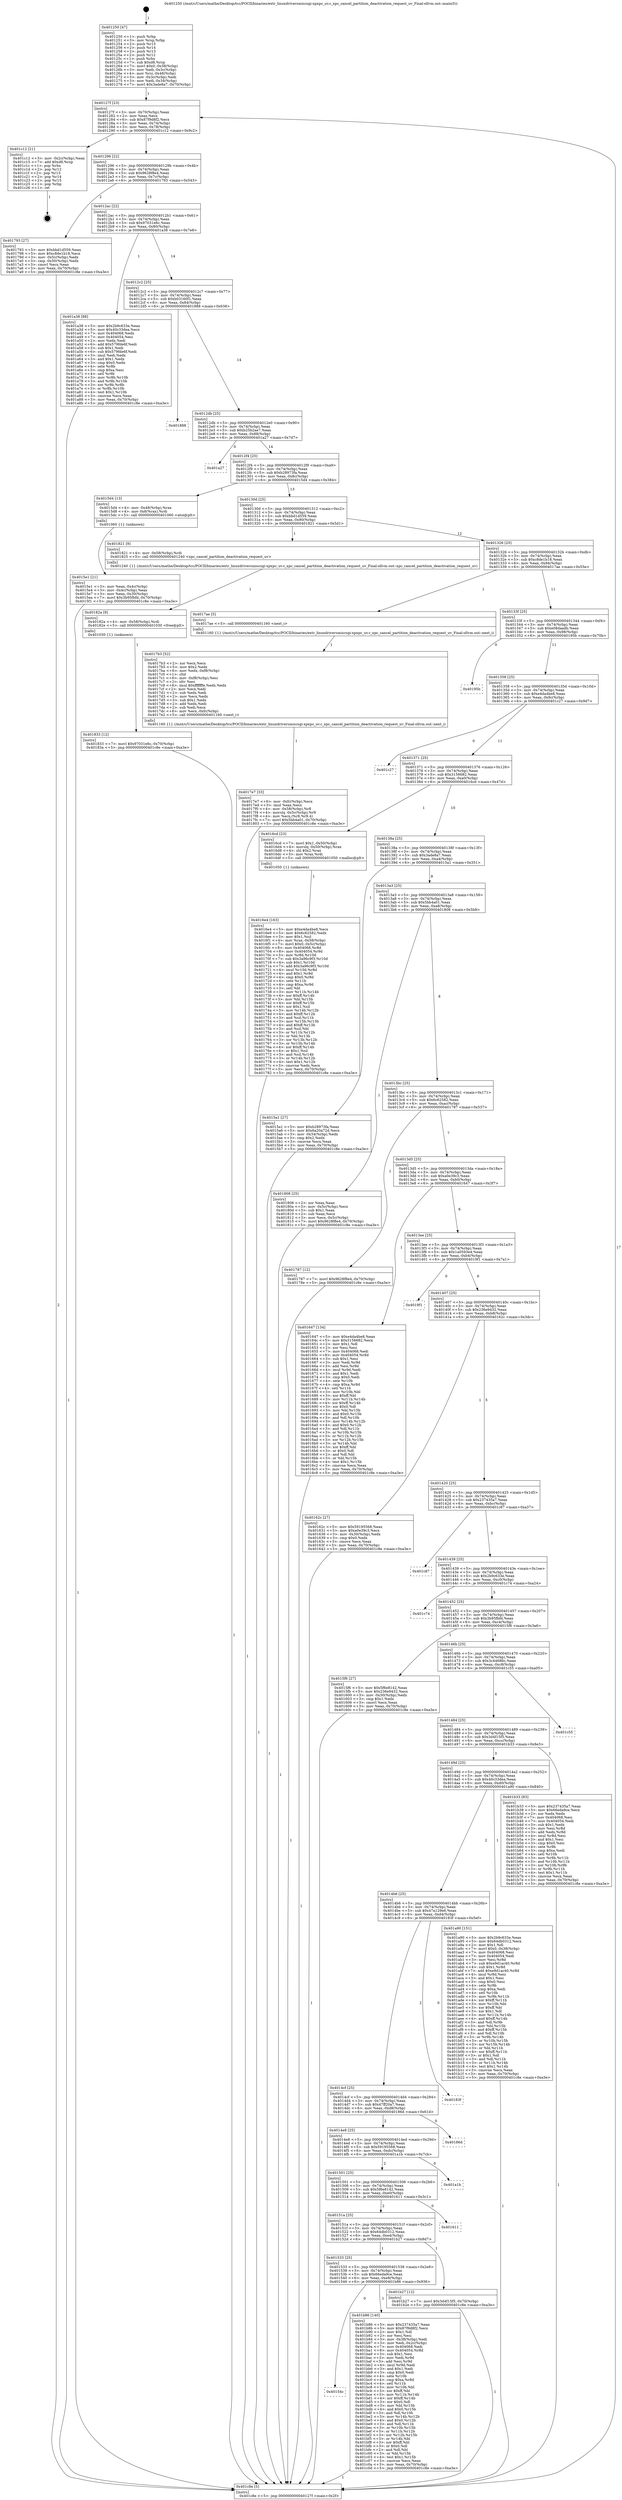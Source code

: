 digraph "0x401250" {
  label = "0x401250 (/mnt/c/Users/mathe/Desktop/tcc/POCII/binaries/extr_linuxdriversmiscsgi-xpxpc_uv.c_xpc_cancel_partition_deactivation_request_uv_Final-ollvm.out::main(0))"
  labelloc = "t"
  node[shape=record]

  Entry [label="",width=0.3,height=0.3,shape=circle,fillcolor=black,style=filled]
  "0x40127f" [label="{
     0x40127f [23]\l
     | [instrs]\l
     &nbsp;&nbsp;0x40127f \<+3\>: mov -0x70(%rbp),%eax\l
     &nbsp;&nbsp;0x401282 \<+2\>: mov %eax,%ecx\l
     &nbsp;&nbsp;0x401284 \<+6\>: sub $0x87f9d8f2,%ecx\l
     &nbsp;&nbsp;0x40128a \<+3\>: mov %eax,-0x74(%rbp)\l
     &nbsp;&nbsp;0x40128d \<+3\>: mov %ecx,-0x78(%rbp)\l
     &nbsp;&nbsp;0x401290 \<+6\>: je 0000000000401c12 \<main+0x9c2\>\l
  }"]
  "0x401c12" [label="{
     0x401c12 [21]\l
     | [instrs]\l
     &nbsp;&nbsp;0x401c12 \<+3\>: mov -0x2c(%rbp),%eax\l
     &nbsp;&nbsp;0x401c15 \<+7\>: add $0xd8,%rsp\l
     &nbsp;&nbsp;0x401c1c \<+1\>: pop %rbx\l
     &nbsp;&nbsp;0x401c1d \<+2\>: pop %r12\l
     &nbsp;&nbsp;0x401c1f \<+2\>: pop %r13\l
     &nbsp;&nbsp;0x401c21 \<+2\>: pop %r14\l
     &nbsp;&nbsp;0x401c23 \<+2\>: pop %r15\l
     &nbsp;&nbsp;0x401c25 \<+1\>: pop %rbp\l
     &nbsp;&nbsp;0x401c26 \<+1\>: ret\l
  }"]
  "0x401296" [label="{
     0x401296 [22]\l
     | [instrs]\l
     &nbsp;&nbsp;0x401296 \<+5\>: jmp 000000000040129b \<main+0x4b\>\l
     &nbsp;&nbsp;0x40129b \<+3\>: mov -0x74(%rbp),%eax\l
     &nbsp;&nbsp;0x40129e \<+5\>: sub $0x9628f8e4,%eax\l
     &nbsp;&nbsp;0x4012a3 \<+3\>: mov %eax,-0x7c(%rbp)\l
     &nbsp;&nbsp;0x4012a6 \<+6\>: je 0000000000401793 \<main+0x543\>\l
  }"]
  Exit [label="",width=0.3,height=0.3,shape=circle,fillcolor=black,style=filled,peripheries=2]
  "0x401793" [label="{
     0x401793 [27]\l
     | [instrs]\l
     &nbsp;&nbsp;0x401793 \<+5\>: mov $0xbbd1d559,%eax\l
     &nbsp;&nbsp;0x401798 \<+5\>: mov $0xc8de1b18,%ecx\l
     &nbsp;&nbsp;0x40179d \<+3\>: mov -0x5c(%rbp),%edx\l
     &nbsp;&nbsp;0x4017a0 \<+3\>: cmp -0x50(%rbp),%edx\l
     &nbsp;&nbsp;0x4017a3 \<+3\>: cmovl %ecx,%eax\l
     &nbsp;&nbsp;0x4017a6 \<+3\>: mov %eax,-0x70(%rbp)\l
     &nbsp;&nbsp;0x4017a9 \<+5\>: jmp 0000000000401c8e \<main+0xa3e\>\l
  }"]
  "0x4012ac" [label="{
     0x4012ac [22]\l
     | [instrs]\l
     &nbsp;&nbsp;0x4012ac \<+5\>: jmp 00000000004012b1 \<main+0x61\>\l
     &nbsp;&nbsp;0x4012b1 \<+3\>: mov -0x74(%rbp),%eax\l
     &nbsp;&nbsp;0x4012b4 \<+5\>: sub $0x97031e6c,%eax\l
     &nbsp;&nbsp;0x4012b9 \<+3\>: mov %eax,-0x80(%rbp)\l
     &nbsp;&nbsp;0x4012bc \<+6\>: je 0000000000401a38 \<main+0x7e8\>\l
  }"]
  "0x40154c" [label="{
     0x40154c\l
  }", style=dashed]
  "0x401a38" [label="{
     0x401a38 [88]\l
     | [instrs]\l
     &nbsp;&nbsp;0x401a38 \<+5\>: mov $0x2b9c633e,%eax\l
     &nbsp;&nbsp;0x401a3d \<+5\>: mov $0x40c33dea,%ecx\l
     &nbsp;&nbsp;0x401a42 \<+7\>: mov 0x404068,%edx\l
     &nbsp;&nbsp;0x401a49 \<+7\>: mov 0x404054,%esi\l
     &nbsp;&nbsp;0x401a50 \<+2\>: mov %edx,%edi\l
     &nbsp;&nbsp;0x401a52 \<+6\>: add $0x579fde6f,%edi\l
     &nbsp;&nbsp;0x401a58 \<+3\>: sub $0x1,%edi\l
     &nbsp;&nbsp;0x401a5b \<+6\>: sub $0x579fde6f,%edi\l
     &nbsp;&nbsp;0x401a61 \<+3\>: imul %edi,%edx\l
     &nbsp;&nbsp;0x401a64 \<+3\>: and $0x1,%edx\l
     &nbsp;&nbsp;0x401a67 \<+3\>: cmp $0x0,%edx\l
     &nbsp;&nbsp;0x401a6a \<+4\>: sete %r8b\l
     &nbsp;&nbsp;0x401a6e \<+3\>: cmp $0xa,%esi\l
     &nbsp;&nbsp;0x401a71 \<+4\>: setl %r9b\l
     &nbsp;&nbsp;0x401a75 \<+3\>: mov %r8b,%r10b\l
     &nbsp;&nbsp;0x401a78 \<+3\>: and %r9b,%r10b\l
     &nbsp;&nbsp;0x401a7b \<+3\>: xor %r9b,%r8b\l
     &nbsp;&nbsp;0x401a7e \<+3\>: or %r8b,%r10b\l
     &nbsp;&nbsp;0x401a81 \<+4\>: test $0x1,%r10b\l
     &nbsp;&nbsp;0x401a85 \<+3\>: cmovne %ecx,%eax\l
     &nbsp;&nbsp;0x401a88 \<+3\>: mov %eax,-0x70(%rbp)\l
     &nbsp;&nbsp;0x401a8b \<+5\>: jmp 0000000000401c8e \<main+0xa3e\>\l
  }"]
  "0x4012c2" [label="{
     0x4012c2 [25]\l
     | [instrs]\l
     &nbsp;&nbsp;0x4012c2 \<+5\>: jmp 00000000004012c7 \<main+0x77\>\l
     &nbsp;&nbsp;0x4012c7 \<+3\>: mov -0x74(%rbp),%eax\l
     &nbsp;&nbsp;0x4012ca \<+5\>: sub $0xb03160f1,%eax\l
     &nbsp;&nbsp;0x4012cf \<+6\>: mov %eax,-0x84(%rbp)\l
     &nbsp;&nbsp;0x4012d5 \<+6\>: je 0000000000401888 \<main+0x638\>\l
  }"]
  "0x401b86" [label="{
     0x401b86 [140]\l
     | [instrs]\l
     &nbsp;&nbsp;0x401b86 \<+5\>: mov $0x237435a7,%eax\l
     &nbsp;&nbsp;0x401b8b \<+5\>: mov $0x87f9d8f2,%ecx\l
     &nbsp;&nbsp;0x401b90 \<+2\>: mov $0x1,%dl\l
     &nbsp;&nbsp;0x401b92 \<+2\>: xor %esi,%esi\l
     &nbsp;&nbsp;0x401b94 \<+3\>: mov -0x38(%rbp),%edi\l
     &nbsp;&nbsp;0x401b97 \<+3\>: mov %edi,-0x2c(%rbp)\l
     &nbsp;&nbsp;0x401b9a \<+7\>: mov 0x404068,%edi\l
     &nbsp;&nbsp;0x401ba1 \<+8\>: mov 0x404054,%r8d\l
     &nbsp;&nbsp;0x401ba9 \<+3\>: sub $0x1,%esi\l
     &nbsp;&nbsp;0x401bac \<+3\>: mov %edi,%r9d\l
     &nbsp;&nbsp;0x401baf \<+3\>: add %esi,%r9d\l
     &nbsp;&nbsp;0x401bb2 \<+4\>: imul %r9d,%edi\l
     &nbsp;&nbsp;0x401bb6 \<+3\>: and $0x1,%edi\l
     &nbsp;&nbsp;0x401bb9 \<+3\>: cmp $0x0,%edi\l
     &nbsp;&nbsp;0x401bbc \<+4\>: sete %r10b\l
     &nbsp;&nbsp;0x401bc0 \<+4\>: cmp $0xa,%r8d\l
     &nbsp;&nbsp;0x401bc4 \<+4\>: setl %r11b\l
     &nbsp;&nbsp;0x401bc8 \<+3\>: mov %r10b,%bl\l
     &nbsp;&nbsp;0x401bcb \<+3\>: xor $0xff,%bl\l
     &nbsp;&nbsp;0x401bce \<+3\>: mov %r11b,%r14b\l
     &nbsp;&nbsp;0x401bd1 \<+4\>: xor $0xff,%r14b\l
     &nbsp;&nbsp;0x401bd5 \<+3\>: xor $0x0,%dl\l
     &nbsp;&nbsp;0x401bd8 \<+3\>: mov %bl,%r15b\l
     &nbsp;&nbsp;0x401bdb \<+4\>: and $0x0,%r15b\l
     &nbsp;&nbsp;0x401bdf \<+3\>: and %dl,%r10b\l
     &nbsp;&nbsp;0x401be2 \<+3\>: mov %r14b,%r12b\l
     &nbsp;&nbsp;0x401be5 \<+4\>: and $0x0,%r12b\l
     &nbsp;&nbsp;0x401be9 \<+3\>: and %dl,%r11b\l
     &nbsp;&nbsp;0x401bec \<+3\>: or %r10b,%r15b\l
     &nbsp;&nbsp;0x401bef \<+3\>: or %r11b,%r12b\l
     &nbsp;&nbsp;0x401bf2 \<+3\>: xor %r12b,%r15b\l
     &nbsp;&nbsp;0x401bf5 \<+3\>: or %r14b,%bl\l
     &nbsp;&nbsp;0x401bf8 \<+3\>: xor $0xff,%bl\l
     &nbsp;&nbsp;0x401bfb \<+3\>: or $0x0,%dl\l
     &nbsp;&nbsp;0x401bfe \<+2\>: and %dl,%bl\l
     &nbsp;&nbsp;0x401c00 \<+3\>: or %bl,%r15b\l
     &nbsp;&nbsp;0x401c03 \<+4\>: test $0x1,%r15b\l
     &nbsp;&nbsp;0x401c07 \<+3\>: cmovne %ecx,%eax\l
     &nbsp;&nbsp;0x401c0a \<+3\>: mov %eax,-0x70(%rbp)\l
     &nbsp;&nbsp;0x401c0d \<+5\>: jmp 0000000000401c8e \<main+0xa3e\>\l
  }"]
  "0x401888" [label="{
     0x401888\l
  }", style=dashed]
  "0x4012db" [label="{
     0x4012db [25]\l
     | [instrs]\l
     &nbsp;&nbsp;0x4012db \<+5\>: jmp 00000000004012e0 \<main+0x90\>\l
     &nbsp;&nbsp;0x4012e0 \<+3\>: mov -0x74(%rbp),%eax\l
     &nbsp;&nbsp;0x4012e3 \<+5\>: sub $0xb25b2ae7,%eax\l
     &nbsp;&nbsp;0x4012e8 \<+6\>: mov %eax,-0x88(%rbp)\l
     &nbsp;&nbsp;0x4012ee \<+6\>: je 0000000000401a27 \<main+0x7d7\>\l
  }"]
  "0x401533" [label="{
     0x401533 [25]\l
     | [instrs]\l
     &nbsp;&nbsp;0x401533 \<+5\>: jmp 0000000000401538 \<main+0x2e8\>\l
     &nbsp;&nbsp;0x401538 \<+3\>: mov -0x74(%rbp),%eax\l
     &nbsp;&nbsp;0x40153b \<+5\>: sub $0x66eda9ce,%eax\l
     &nbsp;&nbsp;0x401540 \<+6\>: mov %eax,-0xe8(%rbp)\l
     &nbsp;&nbsp;0x401546 \<+6\>: je 0000000000401b86 \<main+0x936\>\l
  }"]
  "0x401a27" [label="{
     0x401a27\l
  }", style=dashed]
  "0x4012f4" [label="{
     0x4012f4 [25]\l
     | [instrs]\l
     &nbsp;&nbsp;0x4012f4 \<+5\>: jmp 00000000004012f9 \<main+0xa9\>\l
     &nbsp;&nbsp;0x4012f9 \<+3\>: mov -0x74(%rbp),%eax\l
     &nbsp;&nbsp;0x4012fc \<+5\>: sub $0xb28973fa,%eax\l
     &nbsp;&nbsp;0x401301 \<+6\>: mov %eax,-0x8c(%rbp)\l
     &nbsp;&nbsp;0x401307 \<+6\>: je 00000000004015d4 \<main+0x384\>\l
  }"]
  "0x401b27" [label="{
     0x401b27 [12]\l
     | [instrs]\l
     &nbsp;&nbsp;0x401b27 \<+7\>: movl $0x3d4f15f5,-0x70(%rbp)\l
     &nbsp;&nbsp;0x401b2e \<+5\>: jmp 0000000000401c8e \<main+0xa3e\>\l
  }"]
  "0x4015d4" [label="{
     0x4015d4 [13]\l
     | [instrs]\l
     &nbsp;&nbsp;0x4015d4 \<+4\>: mov -0x48(%rbp),%rax\l
     &nbsp;&nbsp;0x4015d8 \<+4\>: mov 0x8(%rax),%rdi\l
     &nbsp;&nbsp;0x4015dc \<+5\>: call 0000000000401060 \<atoi@plt\>\l
     | [calls]\l
     &nbsp;&nbsp;0x401060 \{1\} (unknown)\l
  }"]
  "0x40130d" [label="{
     0x40130d [25]\l
     | [instrs]\l
     &nbsp;&nbsp;0x40130d \<+5\>: jmp 0000000000401312 \<main+0xc2\>\l
     &nbsp;&nbsp;0x401312 \<+3\>: mov -0x74(%rbp),%eax\l
     &nbsp;&nbsp;0x401315 \<+5\>: sub $0xbbd1d559,%eax\l
     &nbsp;&nbsp;0x40131a \<+6\>: mov %eax,-0x90(%rbp)\l
     &nbsp;&nbsp;0x401320 \<+6\>: je 0000000000401821 \<main+0x5d1\>\l
  }"]
  "0x40151a" [label="{
     0x40151a [25]\l
     | [instrs]\l
     &nbsp;&nbsp;0x40151a \<+5\>: jmp 000000000040151f \<main+0x2cf\>\l
     &nbsp;&nbsp;0x40151f \<+3\>: mov -0x74(%rbp),%eax\l
     &nbsp;&nbsp;0x401522 \<+5\>: sub $0x64db0312,%eax\l
     &nbsp;&nbsp;0x401527 \<+6\>: mov %eax,-0xe4(%rbp)\l
     &nbsp;&nbsp;0x40152d \<+6\>: je 0000000000401b27 \<main+0x8d7\>\l
  }"]
  "0x401821" [label="{
     0x401821 [9]\l
     | [instrs]\l
     &nbsp;&nbsp;0x401821 \<+4\>: mov -0x58(%rbp),%rdi\l
     &nbsp;&nbsp;0x401825 \<+5\>: call 0000000000401240 \<xpc_cancel_partition_deactivation_request_uv\>\l
     | [calls]\l
     &nbsp;&nbsp;0x401240 \{1\} (/mnt/c/Users/mathe/Desktop/tcc/POCII/binaries/extr_linuxdriversmiscsgi-xpxpc_uv.c_xpc_cancel_partition_deactivation_request_uv_Final-ollvm.out::xpc_cancel_partition_deactivation_request_uv)\l
  }"]
  "0x401326" [label="{
     0x401326 [25]\l
     | [instrs]\l
     &nbsp;&nbsp;0x401326 \<+5\>: jmp 000000000040132b \<main+0xdb\>\l
     &nbsp;&nbsp;0x40132b \<+3\>: mov -0x74(%rbp),%eax\l
     &nbsp;&nbsp;0x40132e \<+5\>: sub $0xc8de1b18,%eax\l
     &nbsp;&nbsp;0x401333 \<+6\>: mov %eax,-0x94(%rbp)\l
     &nbsp;&nbsp;0x401339 \<+6\>: je 00000000004017ae \<main+0x55e\>\l
  }"]
  "0x401611" [label="{
     0x401611\l
  }", style=dashed]
  "0x4017ae" [label="{
     0x4017ae [5]\l
     | [instrs]\l
     &nbsp;&nbsp;0x4017ae \<+5\>: call 0000000000401160 \<next_i\>\l
     | [calls]\l
     &nbsp;&nbsp;0x401160 \{1\} (/mnt/c/Users/mathe/Desktop/tcc/POCII/binaries/extr_linuxdriversmiscsgi-xpxpc_uv.c_xpc_cancel_partition_deactivation_request_uv_Final-ollvm.out::next_i)\l
  }"]
  "0x40133f" [label="{
     0x40133f [25]\l
     | [instrs]\l
     &nbsp;&nbsp;0x40133f \<+5\>: jmp 0000000000401344 \<main+0xf4\>\l
     &nbsp;&nbsp;0x401344 \<+3\>: mov -0x74(%rbp),%eax\l
     &nbsp;&nbsp;0x401347 \<+5\>: sub $0xe08daadb,%eax\l
     &nbsp;&nbsp;0x40134c \<+6\>: mov %eax,-0x98(%rbp)\l
     &nbsp;&nbsp;0x401352 \<+6\>: je 000000000040195b \<main+0x70b\>\l
  }"]
  "0x401501" [label="{
     0x401501 [25]\l
     | [instrs]\l
     &nbsp;&nbsp;0x401501 \<+5\>: jmp 0000000000401506 \<main+0x2b6\>\l
     &nbsp;&nbsp;0x401506 \<+3\>: mov -0x74(%rbp),%eax\l
     &nbsp;&nbsp;0x401509 \<+5\>: sub $0x5f6e8142,%eax\l
     &nbsp;&nbsp;0x40150e \<+6\>: mov %eax,-0xe0(%rbp)\l
     &nbsp;&nbsp;0x401514 \<+6\>: je 0000000000401611 \<main+0x3c1\>\l
  }"]
  "0x40195b" [label="{
     0x40195b\l
  }", style=dashed]
  "0x401358" [label="{
     0x401358 [25]\l
     | [instrs]\l
     &nbsp;&nbsp;0x401358 \<+5\>: jmp 000000000040135d \<main+0x10d\>\l
     &nbsp;&nbsp;0x40135d \<+3\>: mov -0x74(%rbp),%eax\l
     &nbsp;&nbsp;0x401360 \<+5\>: sub $0xe4da4be8,%eax\l
     &nbsp;&nbsp;0x401365 \<+6\>: mov %eax,-0x9c(%rbp)\l
     &nbsp;&nbsp;0x40136b \<+6\>: je 0000000000401c27 \<main+0x9d7\>\l
  }"]
  "0x401a1b" [label="{
     0x401a1b\l
  }", style=dashed]
  "0x401c27" [label="{
     0x401c27\l
  }", style=dashed]
  "0x401371" [label="{
     0x401371 [25]\l
     | [instrs]\l
     &nbsp;&nbsp;0x401371 \<+5\>: jmp 0000000000401376 \<main+0x126\>\l
     &nbsp;&nbsp;0x401376 \<+3\>: mov -0x74(%rbp),%eax\l
     &nbsp;&nbsp;0x401379 \<+5\>: sub $0x3156682,%eax\l
     &nbsp;&nbsp;0x40137e \<+6\>: mov %eax,-0xa0(%rbp)\l
     &nbsp;&nbsp;0x401384 \<+6\>: je 00000000004016cd \<main+0x47d\>\l
  }"]
  "0x4014e8" [label="{
     0x4014e8 [25]\l
     | [instrs]\l
     &nbsp;&nbsp;0x4014e8 \<+5\>: jmp 00000000004014ed \<main+0x29d\>\l
     &nbsp;&nbsp;0x4014ed \<+3\>: mov -0x74(%rbp),%eax\l
     &nbsp;&nbsp;0x4014f0 \<+5\>: sub $0x59195568,%eax\l
     &nbsp;&nbsp;0x4014f5 \<+6\>: mov %eax,-0xdc(%rbp)\l
     &nbsp;&nbsp;0x4014fb \<+6\>: je 0000000000401a1b \<main+0x7cb\>\l
  }"]
  "0x4016cd" [label="{
     0x4016cd [23]\l
     | [instrs]\l
     &nbsp;&nbsp;0x4016cd \<+7\>: movl $0x1,-0x50(%rbp)\l
     &nbsp;&nbsp;0x4016d4 \<+4\>: movslq -0x50(%rbp),%rax\l
     &nbsp;&nbsp;0x4016d8 \<+4\>: shl $0x2,%rax\l
     &nbsp;&nbsp;0x4016dc \<+3\>: mov %rax,%rdi\l
     &nbsp;&nbsp;0x4016df \<+5\>: call 0000000000401050 \<malloc@plt\>\l
     | [calls]\l
     &nbsp;&nbsp;0x401050 \{1\} (unknown)\l
  }"]
  "0x40138a" [label="{
     0x40138a [25]\l
     | [instrs]\l
     &nbsp;&nbsp;0x40138a \<+5\>: jmp 000000000040138f \<main+0x13f\>\l
     &nbsp;&nbsp;0x40138f \<+3\>: mov -0x74(%rbp),%eax\l
     &nbsp;&nbsp;0x401392 \<+5\>: sub $0x3ade8a7,%eax\l
     &nbsp;&nbsp;0x401397 \<+6\>: mov %eax,-0xa4(%rbp)\l
     &nbsp;&nbsp;0x40139d \<+6\>: je 00000000004015a1 \<main+0x351\>\l
  }"]
  "0x40186d" [label="{
     0x40186d\l
  }", style=dashed]
  "0x4015a1" [label="{
     0x4015a1 [27]\l
     | [instrs]\l
     &nbsp;&nbsp;0x4015a1 \<+5\>: mov $0xb28973fa,%eax\l
     &nbsp;&nbsp;0x4015a6 \<+5\>: mov $0x6a20a72d,%ecx\l
     &nbsp;&nbsp;0x4015ab \<+3\>: mov -0x34(%rbp),%edx\l
     &nbsp;&nbsp;0x4015ae \<+3\>: cmp $0x2,%edx\l
     &nbsp;&nbsp;0x4015b1 \<+3\>: cmovne %ecx,%eax\l
     &nbsp;&nbsp;0x4015b4 \<+3\>: mov %eax,-0x70(%rbp)\l
     &nbsp;&nbsp;0x4015b7 \<+5\>: jmp 0000000000401c8e \<main+0xa3e\>\l
  }"]
  "0x4013a3" [label="{
     0x4013a3 [25]\l
     | [instrs]\l
     &nbsp;&nbsp;0x4013a3 \<+5\>: jmp 00000000004013a8 \<main+0x158\>\l
     &nbsp;&nbsp;0x4013a8 \<+3\>: mov -0x74(%rbp),%eax\l
     &nbsp;&nbsp;0x4013ab \<+5\>: sub $0x5bb4a01,%eax\l
     &nbsp;&nbsp;0x4013b0 \<+6\>: mov %eax,-0xa8(%rbp)\l
     &nbsp;&nbsp;0x4013b6 \<+6\>: je 0000000000401808 \<main+0x5b8\>\l
  }"]
  "0x401c8e" [label="{
     0x401c8e [5]\l
     | [instrs]\l
     &nbsp;&nbsp;0x401c8e \<+5\>: jmp 000000000040127f \<main+0x2f\>\l
  }"]
  "0x401250" [label="{
     0x401250 [47]\l
     | [instrs]\l
     &nbsp;&nbsp;0x401250 \<+1\>: push %rbp\l
     &nbsp;&nbsp;0x401251 \<+3\>: mov %rsp,%rbp\l
     &nbsp;&nbsp;0x401254 \<+2\>: push %r15\l
     &nbsp;&nbsp;0x401256 \<+2\>: push %r14\l
     &nbsp;&nbsp;0x401258 \<+2\>: push %r13\l
     &nbsp;&nbsp;0x40125a \<+2\>: push %r12\l
     &nbsp;&nbsp;0x40125c \<+1\>: push %rbx\l
     &nbsp;&nbsp;0x40125d \<+7\>: sub $0xd8,%rsp\l
     &nbsp;&nbsp;0x401264 \<+7\>: movl $0x0,-0x38(%rbp)\l
     &nbsp;&nbsp;0x40126b \<+3\>: mov %edi,-0x3c(%rbp)\l
     &nbsp;&nbsp;0x40126e \<+4\>: mov %rsi,-0x48(%rbp)\l
     &nbsp;&nbsp;0x401272 \<+3\>: mov -0x3c(%rbp),%edi\l
     &nbsp;&nbsp;0x401275 \<+3\>: mov %edi,-0x34(%rbp)\l
     &nbsp;&nbsp;0x401278 \<+7\>: movl $0x3ade8a7,-0x70(%rbp)\l
  }"]
  "0x4015e1" [label="{
     0x4015e1 [21]\l
     | [instrs]\l
     &nbsp;&nbsp;0x4015e1 \<+3\>: mov %eax,-0x4c(%rbp)\l
     &nbsp;&nbsp;0x4015e4 \<+3\>: mov -0x4c(%rbp),%eax\l
     &nbsp;&nbsp;0x4015e7 \<+3\>: mov %eax,-0x30(%rbp)\l
     &nbsp;&nbsp;0x4015ea \<+7\>: movl $0x3b95fbfd,-0x70(%rbp)\l
     &nbsp;&nbsp;0x4015f1 \<+5\>: jmp 0000000000401c8e \<main+0xa3e\>\l
  }"]
  "0x4014cf" [label="{
     0x4014cf [25]\l
     | [instrs]\l
     &nbsp;&nbsp;0x4014cf \<+5\>: jmp 00000000004014d4 \<main+0x284\>\l
     &nbsp;&nbsp;0x4014d4 \<+3\>: mov -0x74(%rbp),%eax\l
     &nbsp;&nbsp;0x4014d7 \<+5\>: sub $0x47ff20a7,%eax\l
     &nbsp;&nbsp;0x4014dc \<+6\>: mov %eax,-0xd8(%rbp)\l
     &nbsp;&nbsp;0x4014e2 \<+6\>: je 000000000040186d \<main+0x61d\>\l
  }"]
  "0x401808" [label="{
     0x401808 [25]\l
     | [instrs]\l
     &nbsp;&nbsp;0x401808 \<+2\>: xor %eax,%eax\l
     &nbsp;&nbsp;0x40180a \<+3\>: mov -0x5c(%rbp),%ecx\l
     &nbsp;&nbsp;0x40180d \<+3\>: sub $0x1,%eax\l
     &nbsp;&nbsp;0x401810 \<+2\>: sub %eax,%ecx\l
     &nbsp;&nbsp;0x401812 \<+3\>: mov %ecx,-0x5c(%rbp)\l
     &nbsp;&nbsp;0x401815 \<+7\>: movl $0x9628f8e4,-0x70(%rbp)\l
     &nbsp;&nbsp;0x40181c \<+5\>: jmp 0000000000401c8e \<main+0xa3e\>\l
  }"]
  "0x4013bc" [label="{
     0x4013bc [25]\l
     | [instrs]\l
     &nbsp;&nbsp;0x4013bc \<+5\>: jmp 00000000004013c1 \<main+0x171\>\l
     &nbsp;&nbsp;0x4013c1 \<+3\>: mov -0x74(%rbp),%eax\l
     &nbsp;&nbsp;0x4013c4 \<+5\>: sub $0x6c62582,%eax\l
     &nbsp;&nbsp;0x4013c9 \<+6\>: mov %eax,-0xac(%rbp)\l
     &nbsp;&nbsp;0x4013cf \<+6\>: je 0000000000401787 \<main+0x537\>\l
  }"]
  "0x40183f" [label="{
     0x40183f\l
  }", style=dashed]
  "0x401787" [label="{
     0x401787 [12]\l
     | [instrs]\l
     &nbsp;&nbsp;0x401787 \<+7\>: movl $0x9628f8e4,-0x70(%rbp)\l
     &nbsp;&nbsp;0x40178e \<+5\>: jmp 0000000000401c8e \<main+0xa3e\>\l
  }"]
  "0x4013d5" [label="{
     0x4013d5 [25]\l
     | [instrs]\l
     &nbsp;&nbsp;0x4013d5 \<+5\>: jmp 00000000004013da \<main+0x18a\>\l
     &nbsp;&nbsp;0x4013da \<+3\>: mov -0x74(%rbp),%eax\l
     &nbsp;&nbsp;0x4013dd \<+5\>: sub $0xa0e39c3,%eax\l
     &nbsp;&nbsp;0x4013e2 \<+6\>: mov %eax,-0xb0(%rbp)\l
     &nbsp;&nbsp;0x4013e8 \<+6\>: je 0000000000401647 \<main+0x3f7\>\l
  }"]
  "0x4014b6" [label="{
     0x4014b6 [25]\l
     | [instrs]\l
     &nbsp;&nbsp;0x4014b6 \<+5\>: jmp 00000000004014bb \<main+0x26b\>\l
     &nbsp;&nbsp;0x4014bb \<+3\>: mov -0x74(%rbp),%eax\l
     &nbsp;&nbsp;0x4014be \<+5\>: sub $0x47a129e6,%eax\l
     &nbsp;&nbsp;0x4014c3 \<+6\>: mov %eax,-0xd4(%rbp)\l
     &nbsp;&nbsp;0x4014c9 \<+6\>: je 000000000040183f \<main+0x5ef\>\l
  }"]
  "0x401647" [label="{
     0x401647 [134]\l
     | [instrs]\l
     &nbsp;&nbsp;0x401647 \<+5\>: mov $0xe4da4be8,%eax\l
     &nbsp;&nbsp;0x40164c \<+5\>: mov $0x3156682,%ecx\l
     &nbsp;&nbsp;0x401651 \<+2\>: mov $0x1,%dl\l
     &nbsp;&nbsp;0x401653 \<+2\>: xor %esi,%esi\l
     &nbsp;&nbsp;0x401655 \<+7\>: mov 0x404068,%edi\l
     &nbsp;&nbsp;0x40165c \<+8\>: mov 0x404054,%r8d\l
     &nbsp;&nbsp;0x401664 \<+3\>: sub $0x1,%esi\l
     &nbsp;&nbsp;0x401667 \<+3\>: mov %edi,%r9d\l
     &nbsp;&nbsp;0x40166a \<+3\>: add %esi,%r9d\l
     &nbsp;&nbsp;0x40166d \<+4\>: imul %r9d,%edi\l
     &nbsp;&nbsp;0x401671 \<+3\>: and $0x1,%edi\l
     &nbsp;&nbsp;0x401674 \<+3\>: cmp $0x0,%edi\l
     &nbsp;&nbsp;0x401677 \<+4\>: sete %r10b\l
     &nbsp;&nbsp;0x40167b \<+4\>: cmp $0xa,%r8d\l
     &nbsp;&nbsp;0x40167f \<+4\>: setl %r11b\l
     &nbsp;&nbsp;0x401683 \<+3\>: mov %r10b,%bl\l
     &nbsp;&nbsp;0x401686 \<+3\>: xor $0xff,%bl\l
     &nbsp;&nbsp;0x401689 \<+3\>: mov %r11b,%r14b\l
     &nbsp;&nbsp;0x40168c \<+4\>: xor $0xff,%r14b\l
     &nbsp;&nbsp;0x401690 \<+3\>: xor $0x0,%dl\l
     &nbsp;&nbsp;0x401693 \<+3\>: mov %bl,%r15b\l
     &nbsp;&nbsp;0x401696 \<+4\>: and $0x0,%r15b\l
     &nbsp;&nbsp;0x40169a \<+3\>: and %dl,%r10b\l
     &nbsp;&nbsp;0x40169d \<+3\>: mov %r14b,%r12b\l
     &nbsp;&nbsp;0x4016a0 \<+4\>: and $0x0,%r12b\l
     &nbsp;&nbsp;0x4016a4 \<+3\>: and %dl,%r11b\l
     &nbsp;&nbsp;0x4016a7 \<+3\>: or %r10b,%r15b\l
     &nbsp;&nbsp;0x4016aa \<+3\>: or %r11b,%r12b\l
     &nbsp;&nbsp;0x4016ad \<+3\>: xor %r12b,%r15b\l
     &nbsp;&nbsp;0x4016b0 \<+3\>: or %r14b,%bl\l
     &nbsp;&nbsp;0x4016b3 \<+3\>: xor $0xff,%bl\l
     &nbsp;&nbsp;0x4016b6 \<+3\>: or $0x0,%dl\l
     &nbsp;&nbsp;0x4016b9 \<+2\>: and %dl,%bl\l
     &nbsp;&nbsp;0x4016bb \<+3\>: or %bl,%r15b\l
     &nbsp;&nbsp;0x4016be \<+4\>: test $0x1,%r15b\l
     &nbsp;&nbsp;0x4016c2 \<+3\>: cmovne %ecx,%eax\l
     &nbsp;&nbsp;0x4016c5 \<+3\>: mov %eax,-0x70(%rbp)\l
     &nbsp;&nbsp;0x4016c8 \<+5\>: jmp 0000000000401c8e \<main+0xa3e\>\l
  }"]
  "0x4013ee" [label="{
     0x4013ee [25]\l
     | [instrs]\l
     &nbsp;&nbsp;0x4013ee \<+5\>: jmp 00000000004013f3 \<main+0x1a3\>\l
     &nbsp;&nbsp;0x4013f3 \<+3\>: mov -0x74(%rbp),%eax\l
     &nbsp;&nbsp;0x4013f6 \<+5\>: sub $0x1a0593e4,%eax\l
     &nbsp;&nbsp;0x4013fb \<+6\>: mov %eax,-0xb4(%rbp)\l
     &nbsp;&nbsp;0x401401 \<+6\>: je 00000000004019f1 \<main+0x7a1\>\l
  }"]
  "0x401a90" [label="{
     0x401a90 [151]\l
     | [instrs]\l
     &nbsp;&nbsp;0x401a90 \<+5\>: mov $0x2b9c633e,%eax\l
     &nbsp;&nbsp;0x401a95 \<+5\>: mov $0x64db0312,%ecx\l
     &nbsp;&nbsp;0x401a9a \<+2\>: mov $0x1,%dl\l
     &nbsp;&nbsp;0x401a9c \<+7\>: movl $0x0,-0x38(%rbp)\l
     &nbsp;&nbsp;0x401aa3 \<+7\>: mov 0x404068,%esi\l
     &nbsp;&nbsp;0x401aaa \<+7\>: mov 0x404054,%edi\l
     &nbsp;&nbsp;0x401ab1 \<+3\>: mov %esi,%r8d\l
     &nbsp;&nbsp;0x401ab4 \<+7\>: sub $0xe9d1ac40,%r8d\l
     &nbsp;&nbsp;0x401abb \<+4\>: sub $0x1,%r8d\l
     &nbsp;&nbsp;0x401abf \<+7\>: add $0xe9d1ac40,%r8d\l
     &nbsp;&nbsp;0x401ac6 \<+4\>: imul %r8d,%esi\l
     &nbsp;&nbsp;0x401aca \<+3\>: and $0x1,%esi\l
     &nbsp;&nbsp;0x401acd \<+3\>: cmp $0x0,%esi\l
     &nbsp;&nbsp;0x401ad0 \<+4\>: sete %r9b\l
     &nbsp;&nbsp;0x401ad4 \<+3\>: cmp $0xa,%edi\l
     &nbsp;&nbsp;0x401ad7 \<+4\>: setl %r10b\l
     &nbsp;&nbsp;0x401adb \<+3\>: mov %r9b,%r11b\l
     &nbsp;&nbsp;0x401ade \<+4\>: xor $0xff,%r11b\l
     &nbsp;&nbsp;0x401ae2 \<+3\>: mov %r10b,%bl\l
     &nbsp;&nbsp;0x401ae5 \<+3\>: xor $0xff,%bl\l
     &nbsp;&nbsp;0x401ae8 \<+3\>: xor $0x1,%dl\l
     &nbsp;&nbsp;0x401aeb \<+3\>: mov %r11b,%r14b\l
     &nbsp;&nbsp;0x401aee \<+4\>: and $0xff,%r14b\l
     &nbsp;&nbsp;0x401af2 \<+3\>: and %dl,%r9b\l
     &nbsp;&nbsp;0x401af5 \<+3\>: mov %bl,%r15b\l
     &nbsp;&nbsp;0x401af8 \<+4\>: and $0xff,%r15b\l
     &nbsp;&nbsp;0x401afc \<+3\>: and %dl,%r10b\l
     &nbsp;&nbsp;0x401aff \<+3\>: or %r9b,%r14b\l
     &nbsp;&nbsp;0x401b02 \<+3\>: or %r10b,%r15b\l
     &nbsp;&nbsp;0x401b05 \<+3\>: xor %r15b,%r14b\l
     &nbsp;&nbsp;0x401b08 \<+3\>: or %bl,%r11b\l
     &nbsp;&nbsp;0x401b0b \<+4\>: xor $0xff,%r11b\l
     &nbsp;&nbsp;0x401b0f \<+3\>: or $0x1,%dl\l
     &nbsp;&nbsp;0x401b12 \<+3\>: and %dl,%r11b\l
     &nbsp;&nbsp;0x401b15 \<+3\>: or %r11b,%r14b\l
     &nbsp;&nbsp;0x401b18 \<+4\>: test $0x1,%r14b\l
     &nbsp;&nbsp;0x401b1c \<+3\>: cmovne %ecx,%eax\l
     &nbsp;&nbsp;0x401b1f \<+3\>: mov %eax,-0x70(%rbp)\l
     &nbsp;&nbsp;0x401b22 \<+5\>: jmp 0000000000401c8e \<main+0xa3e\>\l
  }"]
  "0x4019f1" [label="{
     0x4019f1\l
  }", style=dashed]
  "0x401407" [label="{
     0x401407 [25]\l
     | [instrs]\l
     &nbsp;&nbsp;0x401407 \<+5\>: jmp 000000000040140c \<main+0x1bc\>\l
     &nbsp;&nbsp;0x40140c \<+3\>: mov -0x74(%rbp),%eax\l
     &nbsp;&nbsp;0x40140f \<+5\>: sub $0x236e9432,%eax\l
     &nbsp;&nbsp;0x401414 \<+6\>: mov %eax,-0xb8(%rbp)\l
     &nbsp;&nbsp;0x40141a \<+6\>: je 000000000040162c \<main+0x3dc\>\l
  }"]
  "0x40149d" [label="{
     0x40149d [25]\l
     | [instrs]\l
     &nbsp;&nbsp;0x40149d \<+5\>: jmp 00000000004014a2 \<main+0x252\>\l
     &nbsp;&nbsp;0x4014a2 \<+3\>: mov -0x74(%rbp),%eax\l
     &nbsp;&nbsp;0x4014a5 \<+5\>: sub $0x40c33dea,%eax\l
     &nbsp;&nbsp;0x4014aa \<+6\>: mov %eax,-0xd0(%rbp)\l
     &nbsp;&nbsp;0x4014b0 \<+6\>: je 0000000000401a90 \<main+0x840\>\l
  }"]
  "0x40162c" [label="{
     0x40162c [27]\l
     | [instrs]\l
     &nbsp;&nbsp;0x40162c \<+5\>: mov $0x59195568,%eax\l
     &nbsp;&nbsp;0x401631 \<+5\>: mov $0xa0e39c3,%ecx\l
     &nbsp;&nbsp;0x401636 \<+3\>: mov -0x30(%rbp),%edx\l
     &nbsp;&nbsp;0x401639 \<+3\>: cmp $0x0,%edx\l
     &nbsp;&nbsp;0x40163c \<+3\>: cmove %ecx,%eax\l
     &nbsp;&nbsp;0x40163f \<+3\>: mov %eax,-0x70(%rbp)\l
     &nbsp;&nbsp;0x401642 \<+5\>: jmp 0000000000401c8e \<main+0xa3e\>\l
  }"]
  "0x401420" [label="{
     0x401420 [25]\l
     | [instrs]\l
     &nbsp;&nbsp;0x401420 \<+5\>: jmp 0000000000401425 \<main+0x1d5\>\l
     &nbsp;&nbsp;0x401425 \<+3\>: mov -0x74(%rbp),%eax\l
     &nbsp;&nbsp;0x401428 \<+5\>: sub $0x237435a7,%eax\l
     &nbsp;&nbsp;0x40142d \<+6\>: mov %eax,-0xbc(%rbp)\l
     &nbsp;&nbsp;0x401433 \<+6\>: je 0000000000401c87 \<main+0xa37\>\l
  }"]
  "0x401b33" [label="{
     0x401b33 [83]\l
     | [instrs]\l
     &nbsp;&nbsp;0x401b33 \<+5\>: mov $0x237435a7,%eax\l
     &nbsp;&nbsp;0x401b38 \<+5\>: mov $0x66eda9ce,%ecx\l
     &nbsp;&nbsp;0x401b3d \<+2\>: xor %edx,%edx\l
     &nbsp;&nbsp;0x401b3f \<+7\>: mov 0x404068,%esi\l
     &nbsp;&nbsp;0x401b46 \<+7\>: mov 0x404054,%edi\l
     &nbsp;&nbsp;0x401b4d \<+3\>: sub $0x1,%edx\l
     &nbsp;&nbsp;0x401b50 \<+3\>: mov %esi,%r8d\l
     &nbsp;&nbsp;0x401b53 \<+3\>: add %edx,%r8d\l
     &nbsp;&nbsp;0x401b56 \<+4\>: imul %r8d,%esi\l
     &nbsp;&nbsp;0x401b5a \<+3\>: and $0x1,%esi\l
     &nbsp;&nbsp;0x401b5d \<+3\>: cmp $0x0,%esi\l
     &nbsp;&nbsp;0x401b60 \<+4\>: sete %r9b\l
     &nbsp;&nbsp;0x401b64 \<+3\>: cmp $0xa,%edi\l
     &nbsp;&nbsp;0x401b67 \<+4\>: setl %r10b\l
     &nbsp;&nbsp;0x401b6b \<+3\>: mov %r9b,%r11b\l
     &nbsp;&nbsp;0x401b6e \<+3\>: and %r10b,%r11b\l
     &nbsp;&nbsp;0x401b71 \<+3\>: xor %r10b,%r9b\l
     &nbsp;&nbsp;0x401b74 \<+3\>: or %r9b,%r11b\l
     &nbsp;&nbsp;0x401b77 \<+4\>: test $0x1,%r11b\l
     &nbsp;&nbsp;0x401b7b \<+3\>: cmovne %ecx,%eax\l
     &nbsp;&nbsp;0x401b7e \<+3\>: mov %eax,-0x70(%rbp)\l
     &nbsp;&nbsp;0x401b81 \<+5\>: jmp 0000000000401c8e \<main+0xa3e\>\l
  }"]
  "0x401c87" [label="{
     0x401c87\l
  }", style=dashed]
  "0x401439" [label="{
     0x401439 [25]\l
     | [instrs]\l
     &nbsp;&nbsp;0x401439 \<+5\>: jmp 000000000040143e \<main+0x1ee\>\l
     &nbsp;&nbsp;0x40143e \<+3\>: mov -0x74(%rbp),%eax\l
     &nbsp;&nbsp;0x401441 \<+5\>: sub $0x2b9c633e,%eax\l
     &nbsp;&nbsp;0x401446 \<+6\>: mov %eax,-0xc0(%rbp)\l
     &nbsp;&nbsp;0x40144c \<+6\>: je 0000000000401c74 \<main+0xa24\>\l
  }"]
  "0x401484" [label="{
     0x401484 [25]\l
     | [instrs]\l
     &nbsp;&nbsp;0x401484 \<+5\>: jmp 0000000000401489 \<main+0x239\>\l
     &nbsp;&nbsp;0x401489 \<+3\>: mov -0x74(%rbp),%eax\l
     &nbsp;&nbsp;0x40148c \<+5\>: sub $0x3d4f15f5,%eax\l
     &nbsp;&nbsp;0x401491 \<+6\>: mov %eax,-0xcc(%rbp)\l
     &nbsp;&nbsp;0x401497 \<+6\>: je 0000000000401b33 \<main+0x8e3\>\l
  }"]
  "0x401c74" [label="{
     0x401c74\l
  }", style=dashed]
  "0x401452" [label="{
     0x401452 [25]\l
     | [instrs]\l
     &nbsp;&nbsp;0x401452 \<+5\>: jmp 0000000000401457 \<main+0x207\>\l
     &nbsp;&nbsp;0x401457 \<+3\>: mov -0x74(%rbp),%eax\l
     &nbsp;&nbsp;0x40145a \<+5\>: sub $0x3b95fbfd,%eax\l
     &nbsp;&nbsp;0x40145f \<+6\>: mov %eax,-0xc4(%rbp)\l
     &nbsp;&nbsp;0x401465 \<+6\>: je 00000000004015f6 \<main+0x3a6\>\l
  }"]
  "0x401c55" [label="{
     0x401c55\l
  }", style=dashed]
  "0x4015f6" [label="{
     0x4015f6 [27]\l
     | [instrs]\l
     &nbsp;&nbsp;0x4015f6 \<+5\>: mov $0x5f6e8142,%eax\l
     &nbsp;&nbsp;0x4015fb \<+5\>: mov $0x236e9432,%ecx\l
     &nbsp;&nbsp;0x401600 \<+3\>: mov -0x30(%rbp),%edx\l
     &nbsp;&nbsp;0x401603 \<+3\>: cmp $0x1,%edx\l
     &nbsp;&nbsp;0x401606 \<+3\>: cmovl %ecx,%eax\l
     &nbsp;&nbsp;0x401609 \<+3\>: mov %eax,-0x70(%rbp)\l
     &nbsp;&nbsp;0x40160c \<+5\>: jmp 0000000000401c8e \<main+0xa3e\>\l
  }"]
  "0x40146b" [label="{
     0x40146b [25]\l
     | [instrs]\l
     &nbsp;&nbsp;0x40146b \<+5\>: jmp 0000000000401470 \<main+0x220\>\l
     &nbsp;&nbsp;0x401470 \<+3\>: mov -0x74(%rbp),%eax\l
     &nbsp;&nbsp;0x401473 \<+5\>: sub $0x3c44686c,%eax\l
     &nbsp;&nbsp;0x401478 \<+6\>: mov %eax,-0xc8(%rbp)\l
     &nbsp;&nbsp;0x40147e \<+6\>: je 0000000000401c55 \<main+0xa05\>\l
  }"]
  "0x4016e4" [label="{
     0x4016e4 [163]\l
     | [instrs]\l
     &nbsp;&nbsp;0x4016e4 \<+5\>: mov $0xe4da4be8,%ecx\l
     &nbsp;&nbsp;0x4016e9 \<+5\>: mov $0x6c62582,%edx\l
     &nbsp;&nbsp;0x4016ee \<+3\>: mov $0x1,%sil\l
     &nbsp;&nbsp;0x4016f1 \<+4\>: mov %rax,-0x58(%rbp)\l
     &nbsp;&nbsp;0x4016f5 \<+7\>: movl $0x0,-0x5c(%rbp)\l
     &nbsp;&nbsp;0x4016fc \<+8\>: mov 0x404068,%r8d\l
     &nbsp;&nbsp;0x401704 \<+8\>: mov 0x404054,%r9d\l
     &nbsp;&nbsp;0x40170c \<+3\>: mov %r8d,%r10d\l
     &nbsp;&nbsp;0x40170f \<+7\>: sub $0x3a96c9f3,%r10d\l
     &nbsp;&nbsp;0x401716 \<+4\>: sub $0x1,%r10d\l
     &nbsp;&nbsp;0x40171a \<+7\>: add $0x3a96c9f3,%r10d\l
     &nbsp;&nbsp;0x401721 \<+4\>: imul %r10d,%r8d\l
     &nbsp;&nbsp;0x401725 \<+4\>: and $0x1,%r8d\l
     &nbsp;&nbsp;0x401729 \<+4\>: cmp $0x0,%r8d\l
     &nbsp;&nbsp;0x40172d \<+4\>: sete %r11b\l
     &nbsp;&nbsp;0x401731 \<+4\>: cmp $0xa,%r9d\l
     &nbsp;&nbsp;0x401735 \<+3\>: setl %bl\l
     &nbsp;&nbsp;0x401738 \<+3\>: mov %r11b,%r14b\l
     &nbsp;&nbsp;0x40173b \<+4\>: xor $0xff,%r14b\l
     &nbsp;&nbsp;0x40173f \<+3\>: mov %bl,%r15b\l
     &nbsp;&nbsp;0x401742 \<+4\>: xor $0xff,%r15b\l
     &nbsp;&nbsp;0x401746 \<+4\>: xor $0x1,%sil\l
     &nbsp;&nbsp;0x40174a \<+3\>: mov %r14b,%r12b\l
     &nbsp;&nbsp;0x40174d \<+4\>: and $0xff,%r12b\l
     &nbsp;&nbsp;0x401751 \<+3\>: and %sil,%r11b\l
     &nbsp;&nbsp;0x401754 \<+3\>: mov %r15b,%r13b\l
     &nbsp;&nbsp;0x401757 \<+4\>: and $0xff,%r13b\l
     &nbsp;&nbsp;0x40175b \<+3\>: and %sil,%bl\l
     &nbsp;&nbsp;0x40175e \<+3\>: or %r11b,%r12b\l
     &nbsp;&nbsp;0x401761 \<+3\>: or %bl,%r13b\l
     &nbsp;&nbsp;0x401764 \<+3\>: xor %r13b,%r12b\l
     &nbsp;&nbsp;0x401767 \<+3\>: or %r15b,%r14b\l
     &nbsp;&nbsp;0x40176a \<+4\>: xor $0xff,%r14b\l
     &nbsp;&nbsp;0x40176e \<+4\>: or $0x1,%sil\l
     &nbsp;&nbsp;0x401772 \<+3\>: and %sil,%r14b\l
     &nbsp;&nbsp;0x401775 \<+3\>: or %r14b,%r12b\l
     &nbsp;&nbsp;0x401778 \<+4\>: test $0x1,%r12b\l
     &nbsp;&nbsp;0x40177c \<+3\>: cmovne %edx,%ecx\l
     &nbsp;&nbsp;0x40177f \<+3\>: mov %ecx,-0x70(%rbp)\l
     &nbsp;&nbsp;0x401782 \<+5\>: jmp 0000000000401c8e \<main+0xa3e\>\l
  }"]
  "0x4017b3" [label="{
     0x4017b3 [52]\l
     | [instrs]\l
     &nbsp;&nbsp;0x4017b3 \<+2\>: xor %ecx,%ecx\l
     &nbsp;&nbsp;0x4017b5 \<+5\>: mov $0x2,%edx\l
     &nbsp;&nbsp;0x4017ba \<+6\>: mov %edx,-0xf8(%rbp)\l
     &nbsp;&nbsp;0x4017c0 \<+1\>: cltd\l
     &nbsp;&nbsp;0x4017c1 \<+6\>: mov -0xf8(%rbp),%esi\l
     &nbsp;&nbsp;0x4017c7 \<+2\>: idiv %esi\l
     &nbsp;&nbsp;0x4017c9 \<+6\>: imul $0xfffffffe,%edx,%edx\l
     &nbsp;&nbsp;0x4017cf \<+2\>: mov %ecx,%edi\l
     &nbsp;&nbsp;0x4017d1 \<+2\>: sub %edx,%edi\l
     &nbsp;&nbsp;0x4017d3 \<+2\>: mov %ecx,%edx\l
     &nbsp;&nbsp;0x4017d5 \<+3\>: sub $0x1,%edx\l
     &nbsp;&nbsp;0x4017d8 \<+2\>: add %edx,%edi\l
     &nbsp;&nbsp;0x4017da \<+2\>: sub %edi,%ecx\l
     &nbsp;&nbsp;0x4017dc \<+6\>: mov %ecx,-0xfc(%rbp)\l
     &nbsp;&nbsp;0x4017e2 \<+5\>: call 0000000000401160 \<next_i\>\l
     | [calls]\l
     &nbsp;&nbsp;0x401160 \{1\} (/mnt/c/Users/mathe/Desktop/tcc/POCII/binaries/extr_linuxdriversmiscsgi-xpxpc_uv.c_xpc_cancel_partition_deactivation_request_uv_Final-ollvm.out::next_i)\l
  }"]
  "0x4017e7" [label="{
     0x4017e7 [33]\l
     | [instrs]\l
     &nbsp;&nbsp;0x4017e7 \<+6\>: mov -0xfc(%rbp),%ecx\l
     &nbsp;&nbsp;0x4017ed \<+3\>: imul %eax,%ecx\l
     &nbsp;&nbsp;0x4017f0 \<+4\>: mov -0x58(%rbp),%r8\l
     &nbsp;&nbsp;0x4017f4 \<+4\>: movslq -0x5c(%rbp),%r9\l
     &nbsp;&nbsp;0x4017f8 \<+4\>: mov %ecx,(%r8,%r9,4)\l
     &nbsp;&nbsp;0x4017fc \<+7\>: movl $0x5bb4a01,-0x70(%rbp)\l
     &nbsp;&nbsp;0x401803 \<+5\>: jmp 0000000000401c8e \<main+0xa3e\>\l
  }"]
  "0x40182a" [label="{
     0x40182a [9]\l
     | [instrs]\l
     &nbsp;&nbsp;0x40182a \<+4\>: mov -0x58(%rbp),%rdi\l
     &nbsp;&nbsp;0x40182e \<+5\>: call 0000000000401030 \<free@plt\>\l
     | [calls]\l
     &nbsp;&nbsp;0x401030 \{1\} (unknown)\l
  }"]
  "0x401833" [label="{
     0x401833 [12]\l
     | [instrs]\l
     &nbsp;&nbsp;0x401833 \<+7\>: movl $0x97031e6c,-0x70(%rbp)\l
     &nbsp;&nbsp;0x40183a \<+5\>: jmp 0000000000401c8e \<main+0xa3e\>\l
  }"]
  Entry -> "0x401250" [label=" 1"]
  "0x40127f" -> "0x401c12" [label=" 1"]
  "0x40127f" -> "0x401296" [label=" 17"]
  "0x401c12" -> Exit [label=" 1"]
  "0x401296" -> "0x401793" [label=" 2"]
  "0x401296" -> "0x4012ac" [label=" 15"]
  "0x401b86" -> "0x401c8e" [label=" 1"]
  "0x4012ac" -> "0x401a38" [label=" 1"]
  "0x4012ac" -> "0x4012c2" [label=" 14"]
  "0x401533" -> "0x40154c" [label=" 0"]
  "0x4012c2" -> "0x401888" [label=" 0"]
  "0x4012c2" -> "0x4012db" [label=" 14"]
  "0x401533" -> "0x401b86" [label=" 1"]
  "0x4012db" -> "0x401a27" [label=" 0"]
  "0x4012db" -> "0x4012f4" [label=" 14"]
  "0x401b33" -> "0x401c8e" [label=" 1"]
  "0x4012f4" -> "0x4015d4" [label=" 1"]
  "0x4012f4" -> "0x40130d" [label=" 13"]
  "0x401b27" -> "0x401c8e" [label=" 1"]
  "0x40130d" -> "0x401821" [label=" 1"]
  "0x40130d" -> "0x401326" [label=" 12"]
  "0x40151a" -> "0x401b27" [label=" 1"]
  "0x401326" -> "0x4017ae" [label=" 1"]
  "0x401326" -> "0x40133f" [label=" 11"]
  "0x40151a" -> "0x401533" [label=" 1"]
  "0x40133f" -> "0x40195b" [label=" 0"]
  "0x40133f" -> "0x401358" [label=" 11"]
  "0x401501" -> "0x401611" [label=" 0"]
  "0x401358" -> "0x401c27" [label=" 0"]
  "0x401358" -> "0x401371" [label=" 11"]
  "0x401501" -> "0x40151a" [label=" 2"]
  "0x401371" -> "0x4016cd" [label=" 1"]
  "0x401371" -> "0x40138a" [label=" 10"]
  "0x4014e8" -> "0x401a1b" [label=" 0"]
  "0x40138a" -> "0x4015a1" [label=" 1"]
  "0x40138a" -> "0x4013a3" [label=" 9"]
  "0x4015a1" -> "0x401c8e" [label=" 1"]
  "0x401250" -> "0x40127f" [label=" 1"]
  "0x401c8e" -> "0x40127f" [label=" 17"]
  "0x4015d4" -> "0x4015e1" [label=" 1"]
  "0x4015e1" -> "0x401c8e" [label=" 1"]
  "0x4014e8" -> "0x401501" [label=" 2"]
  "0x4013a3" -> "0x401808" [label=" 1"]
  "0x4013a3" -> "0x4013bc" [label=" 8"]
  "0x4014cf" -> "0x40186d" [label=" 0"]
  "0x4013bc" -> "0x401787" [label=" 1"]
  "0x4013bc" -> "0x4013d5" [label=" 7"]
  "0x4014cf" -> "0x4014e8" [label=" 2"]
  "0x4013d5" -> "0x401647" [label=" 1"]
  "0x4013d5" -> "0x4013ee" [label=" 6"]
  "0x4014b6" -> "0x40183f" [label=" 0"]
  "0x4013ee" -> "0x4019f1" [label=" 0"]
  "0x4013ee" -> "0x401407" [label=" 6"]
  "0x4014b6" -> "0x4014cf" [label=" 2"]
  "0x401407" -> "0x40162c" [label=" 1"]
  "0x401407" -> "0x401420" [label=" 5"]
  "0x40149d" -> "0x4014b6" [label=" 2"]
  "0x401420" -> "0x401c87" [label=" 0"]
  "0x401420" -> "0x401439" [label=" 5"]
  "0x40149d" -> "0x401a90" [label=" 1"]
  "0x401439" -> "0x401c74" [label=" 0"]
  "0x401439" -> "0x401452" [label=" 5"]
  "0x401484" -> "0x40149d" [label=" 3"]
  "0x401452" -> "0x4015f6" [label=" 1"]
  "0x401452" -> "0x40146b" [label=" 4"]
  "0x4015f6" -> "0x401c8e" [label=" 1"]
  "0x40162c" -> "0x401c8e" [label=" 1"]
  "0x401647" -> "0x401c8e" [label=" 1"]
  "0x4016cd" -> "0x4016e4" [label=" 1"]
  "0x4016e4" -> "0x401c8e" [label=" 1"]
  "0x401787" -> "0x401c8e" [label=" 1"]
  "0x401793" -> "0x401c8e" [label=" 2"]
  "0x4017ae" -> "0x4017b3" [label=" 1"]
  "0x4017b3" -> "0x4017e7" [label=" 1"]
  "0x4017e7" -> "0x401c8e" [label=" 1"]
  "0x401808" -> "0x401c8e" [label=" 1"]
  "0x401821" -> "0x40182a" [label=" 1"]
  "0x40182a" -> "0x401833" [label=" 1"]
  "0x401833" -> "0x401c8e" [label=" 1"]
  "0x401a38" -> "0x401c8e" [label=" 1"]
  "0x401484" -> "0x401b33" [label=" 1"]
  "0x40146b" -> "0x401c55" [label=" 0"]
  "0x40146b" -> "0x401484" [label=" 4"]
  "0x401a90" -> "0x401c8e" [label=" 1"]
}
